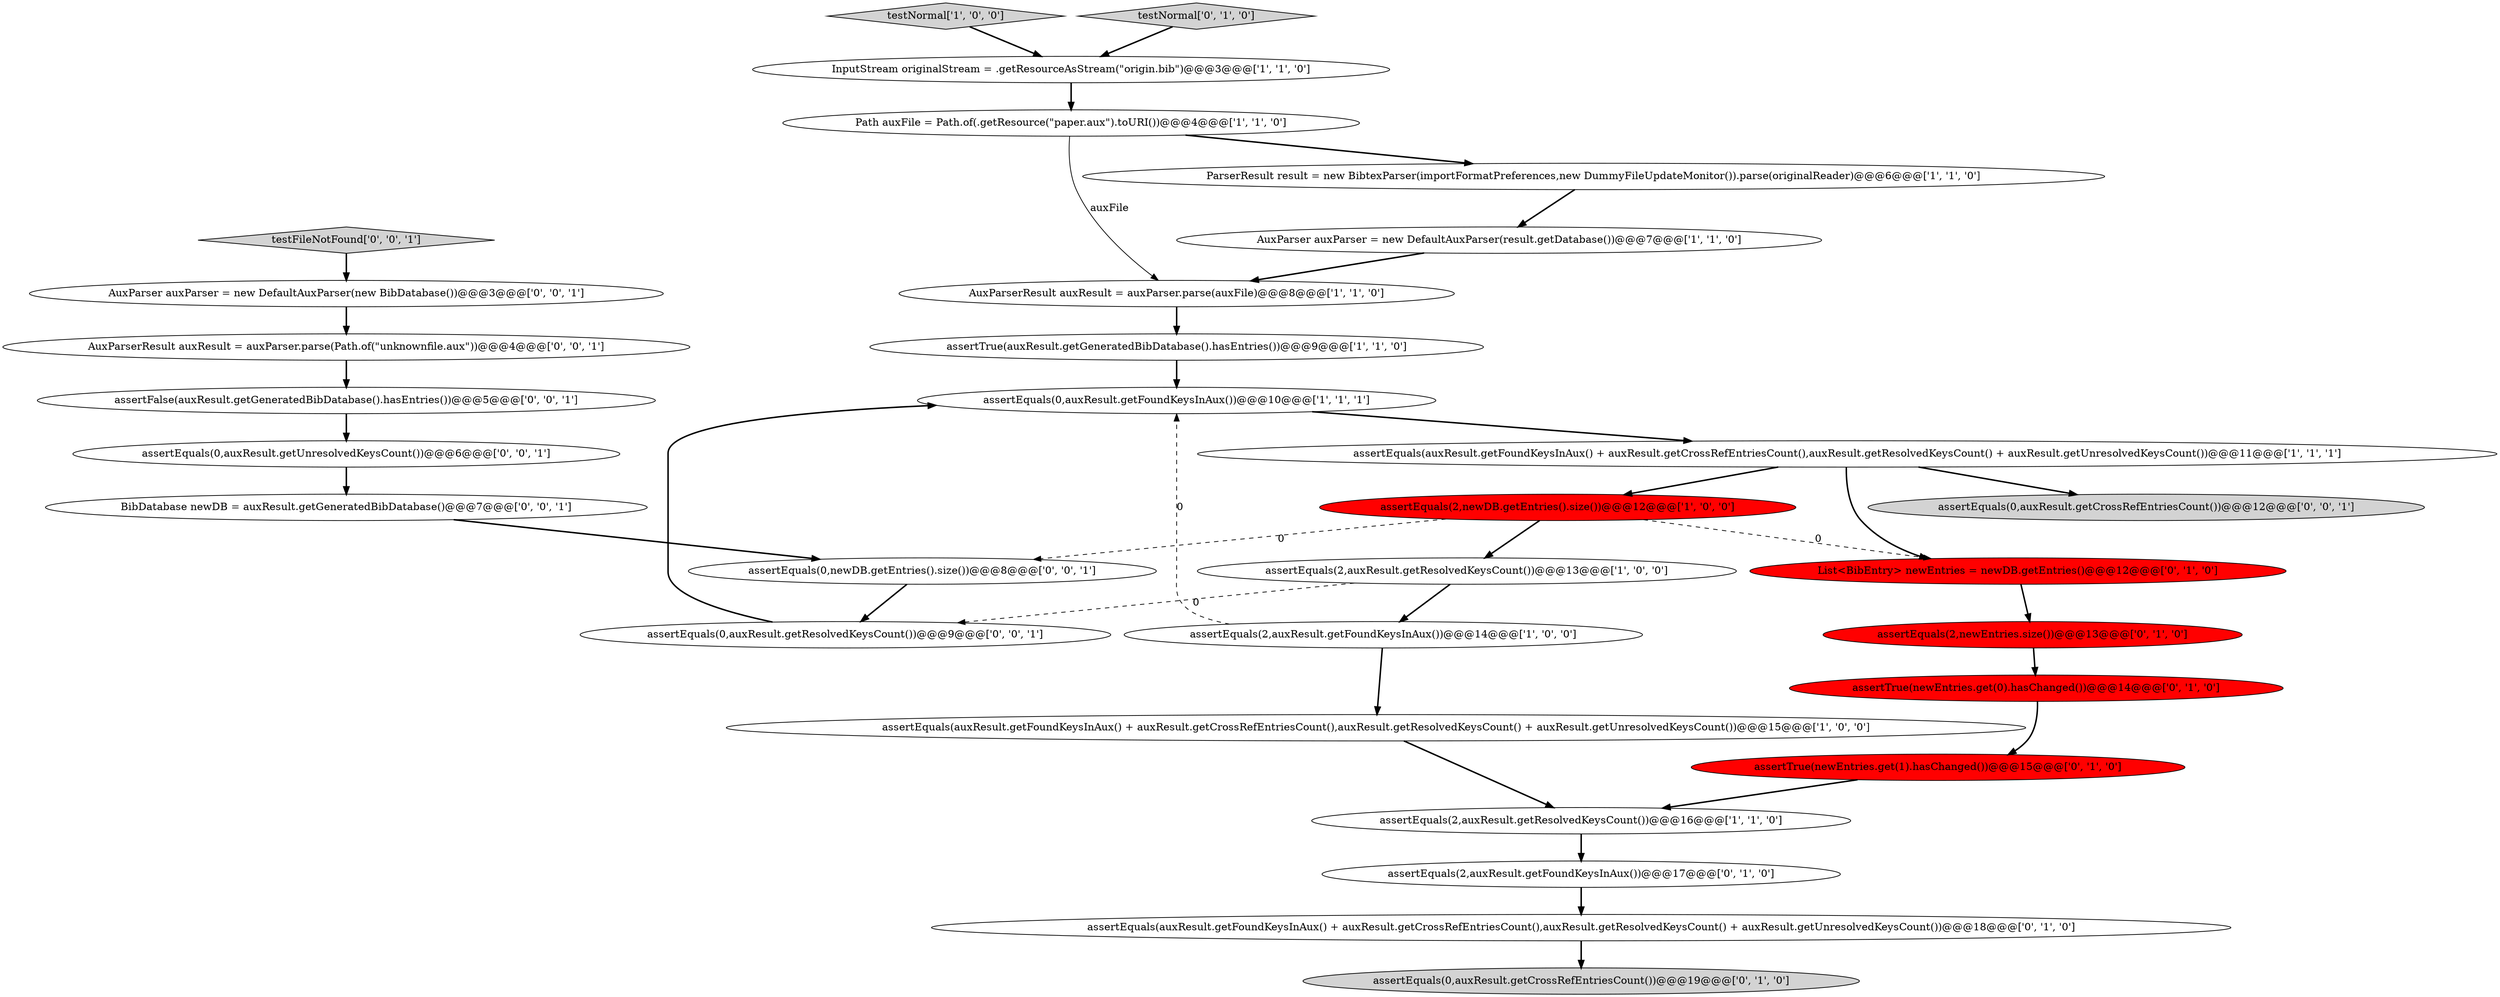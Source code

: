 digraph {
2 [style = filled, label = "testNormal['1', '0', '0']", fillcolor = lightgray, shape = diamond image = "AAA0AAABBB1BBB"];
23 [style = filled, label = "assertEquals(0,auxResult.getCrossRefEntriesCount())@@@12@@@['0', '0', '1']", fillcolor = lightgray, shape = ellipse image = "AAA0AAABBB3BBB"];
10 [style = filled, label = "ParserResult result = new BibtexParser(importFormatPreferences,new DummyFileUpdateMonitor()).parse(originalReader)@@@6@@@['1', '1', '0']", fillcolor = white, shape = ellipse image = "AAA0AAABBB1BBB"];
7 [style = filled, label = "assertEquals(0,auxResult.getFoundKeysInAux())@@@10@@@['1', '1', '1']", fillcolor = white, shape = ellipse image = "AAA0AAABBB1BBB"];
4 [style = filled, label = "assertEquals(auxResult.getFoundKeysInAux() + auxResult.getCrossRefEntriesCount(),auxResult.getResolvedKeysCount() + auxResult.getUnresolvedKeysCount())@@@11@@@['1', '1', '1']", fillcolor = white, shape = ellipse image = "AAA0AAABBB1BBB"];
19 [style = filled, label = "assertTrue(newEntries.get(0).hasChanged())@@@14@@@['0', '1', '0']", fillcolor = red, shape = ellipse image = "AAA1AAABBB2BBB"];
26 [style = filled, label = "BibDatabase newDB = auxResult.getGeneratedBibDatabase()@@@7@@@['0', '0', '1']", fillcolor = white, shape = ellipse image = "AAA0AAABBB3BBB"];
16 [style = filled, label = "List<BibEntry> newEntries = newDB.getEntries()@@@12@@@['0', '1', '0']", fillcolor = red, shape = ellipse image = "AAA1AAABBB2BBB"];
20 [style = filled, label = "assertEquals(auxResult.getFoundKeysInAux() + auxResult.getCrossRefEntriesCount(),auxResult.getResolvedKeysCount() + auxResult.getUnresolvedKeysCount())@@@18@@@['0', '1', '0']", fillcolor = white, shape = ellipse image = "AAA0AAABBB2BBB"];
9 [style = filled, label = "assertEquals(2,newDB.getEntries().size())@@@12@@@['1', '0', '0']", fillcolor = red, shape = ellipse image = "AAA1AAABBB1BBB"];
24 [style = filled, label = "assertEquals(0,auxResult.getResolvedKeysCount())@@@9@@@['0', '0', '1']", fillcolor = white, shape = ellipse image = "AAA0AAABBB3BBB"];
27 [style = filled, label = "assertEquals(0,auxResult.getUnresolvedKeysCount())@@@6@@@['0', '0', '1']", fillcolor = white, shape = ellipse image = "AAA0AAABBB3BBB"];
21 [style = filled, label = "assertEquals(2,newEntries.size())@@@13@@@['0', '1', '0']", fillcolor = red, shape = ellipse image = "AAA1AAABBB2BBB"];
15 [style = filled, label = "testNormal['0', '1', '0']", fillcolor = lightgray, shape = diamond image = "AAA0AAABBB2BBB"];
0 [style = filled, label = "assertTrue(auxResult.getGeneratedBibDatabase().hasEntries())@@@9@@@['1', '1', '0']", fillcolor = white, shape = ellipse image = "AAA0AAABBB1BBB"];
8 [style = filled, label = "AuxParser auxParser = new DefaultAuxParser(result.getDatabase())@@@7@@@['1', '1', '0']", fillcolor = white, shape = ellipse image = "AAA0AAABBB1BBB"];
6 [style = filled, label = "InputStream originalStream = .getResourceAsStream(\"origin.bib\")@@@3@@@['1', '1', '0']", fillcolor = white, shape = ellipse image = "AAA0AAABBB1BBB"];
3 [style = filled, label = "Path auxFile = Path.of(.getResource(\"paper.aux\").toURI())@@@4@@@['1', '1', '0']", fillcolor = white, shape = ellipse image = "AAA0AAABBB1BBB"];
11 [style = filled, label = "AuxParserResult auxResult = auxParser.parse(auxFile)@@@8@@@['1', '1', '0']", fillcolor = white, shape = ellipse image = "AAA0AAABBB1BBB"];
30 [style = filled, label = "AuxParser auxParser = new DefaultAuxParser(new BibDatabase())@@@3@@@['0', '0', '1']", fillcolor = white, shape = ellipse image = "AAA0AAABBB3BBB"];
17 [style = filled, label = "assertEquals(0,auxResult.getCrossRefEntriesCount())@@@19@@@['0', '1', '0']", fillcolor = lightgray, shape = ellipse image = "AAA0AAABBB2BBB"];
22 [style = filled, label = "AuxParserResult auxResult = auxParser.parse(Path.of(\"unknownfile.aux\"))@@@4@@@['0', '0', '1']", fillcolor = white, shape = ellipse image = "AAA0AAABBB3BBB"];
12 [style = filled, label = "assertEquals(2,auxResult.getResolvedKeysCount())@@@13@@@['1', '0', '0']", fillcolor = white, shape = ellipse image = "AAA0AAABBB1BBB"];
13 [style = filled, label = "assertEquals(auxResult.getFoundKeysInAux() + auxResult.getCrossRefEntriesCount(),auxResult.getResolvedKeysCount() + auxResult.getUnresolvedKeysCount())@@@15@@@['1', '0', '0']", fillcolor = white, shape = ellipse image = "AAA0AAABBB1BBB"];
1 [style = filled, label = "assertEquals(2,auxResult.getFoundKeysInAux())@@@14@@@['1', '0', '0']", fillcolor = white, shape = ellipse image = "AAA0AAABBB1BBB"];
5 [style = filled, label = "assertEquals(2,auxResult.getResolvedKeysCount())@@@16@@@['1', '1', '0']", fillcolor = white, shape = ellipse image = "AAA0AAABBB1BBB"];
14 [style = filled, label = "assertEquals(2,auxResult.getFoundKeysInAux())@@@17@@@['0', '1', '0']", fillcolor = white, shape = ellipse image = "AAA0AAABBB2BBB"];
28 [style = filled, label = "assertFalse(auxResult.getGeneratedBibDatabase().hasEntries())@@@5@@@['0', '0', '1']", fillcolor = white, shape = ellipse image = "AAA0AAABBB3BBB"];
18 [style = filled, label = "assertTrue(newEntries.get(1).hasChanged())@@@15@@@['0', '1', '0']", fillcolor = red, shape = ellipse image = "AAA1AAABBB2BBB"];
29 [style = filled, label = "testFileNotFound['0', '0', '1']", fillcolor = lightgray, shape = diamond image = "AAA0AAABBB3BBB"];
25 [style = filled, label = "assertEquals(0,newDB.getEntries().size())@@@8@@@['0', '0', '1']", fillcolor = white, shape = ellipse image = "AAA0AAABBB3BBB"];
4->9 [style = bold, label=""];
6->3 [style = bold, label=""];
19->18 [style = bold, label=""];
20->17 [style = bold, label=""];
30->22 [style = bold, label=""];
9->16 [style = dashed, label="0"];
21->19 [style = bold, label=""];
29->30 [style = bold, label=""];
2->6 [style = bold, label=""];
26->25 [style = bold, label=""];
15->6 [style = bold, label=""];
22->28 [style = bold, label=""];
7->4 [style = bold, label=""];
5->14 [style = bold, label=""];
12->1 [style = bold, label=""];
1->13 [style = bold, label=""];
0->7 [style = bold, label=""];
3->10 [style = bold, label=""];
25->24 [style = bold, label=""];
11->0 [style = bold, label=""];
10->8 [style = bold, label=""];
16->21 [style = bold, label=""];
18->5 [style = bold, label=""];
12->24 [style = dashed, label="0"];
9->25 [style = dashed, label="0"];
13->5 [style = bold, label=""];
9->12 [style = bold, label=""];
28->27 [style = bold, label=""];
1->7 [style = dashed, label="0"];
24->7 [style = bold, label=""];
8->11 [style = bold, label=""];
3->11 [style = solid, label="auxFile"];
4->23 [style = bold, label=""];
4->16 [style = bold, label=""];
14->20 [style = bold, label=""];
27->26 [style = bold, label=""];
}
